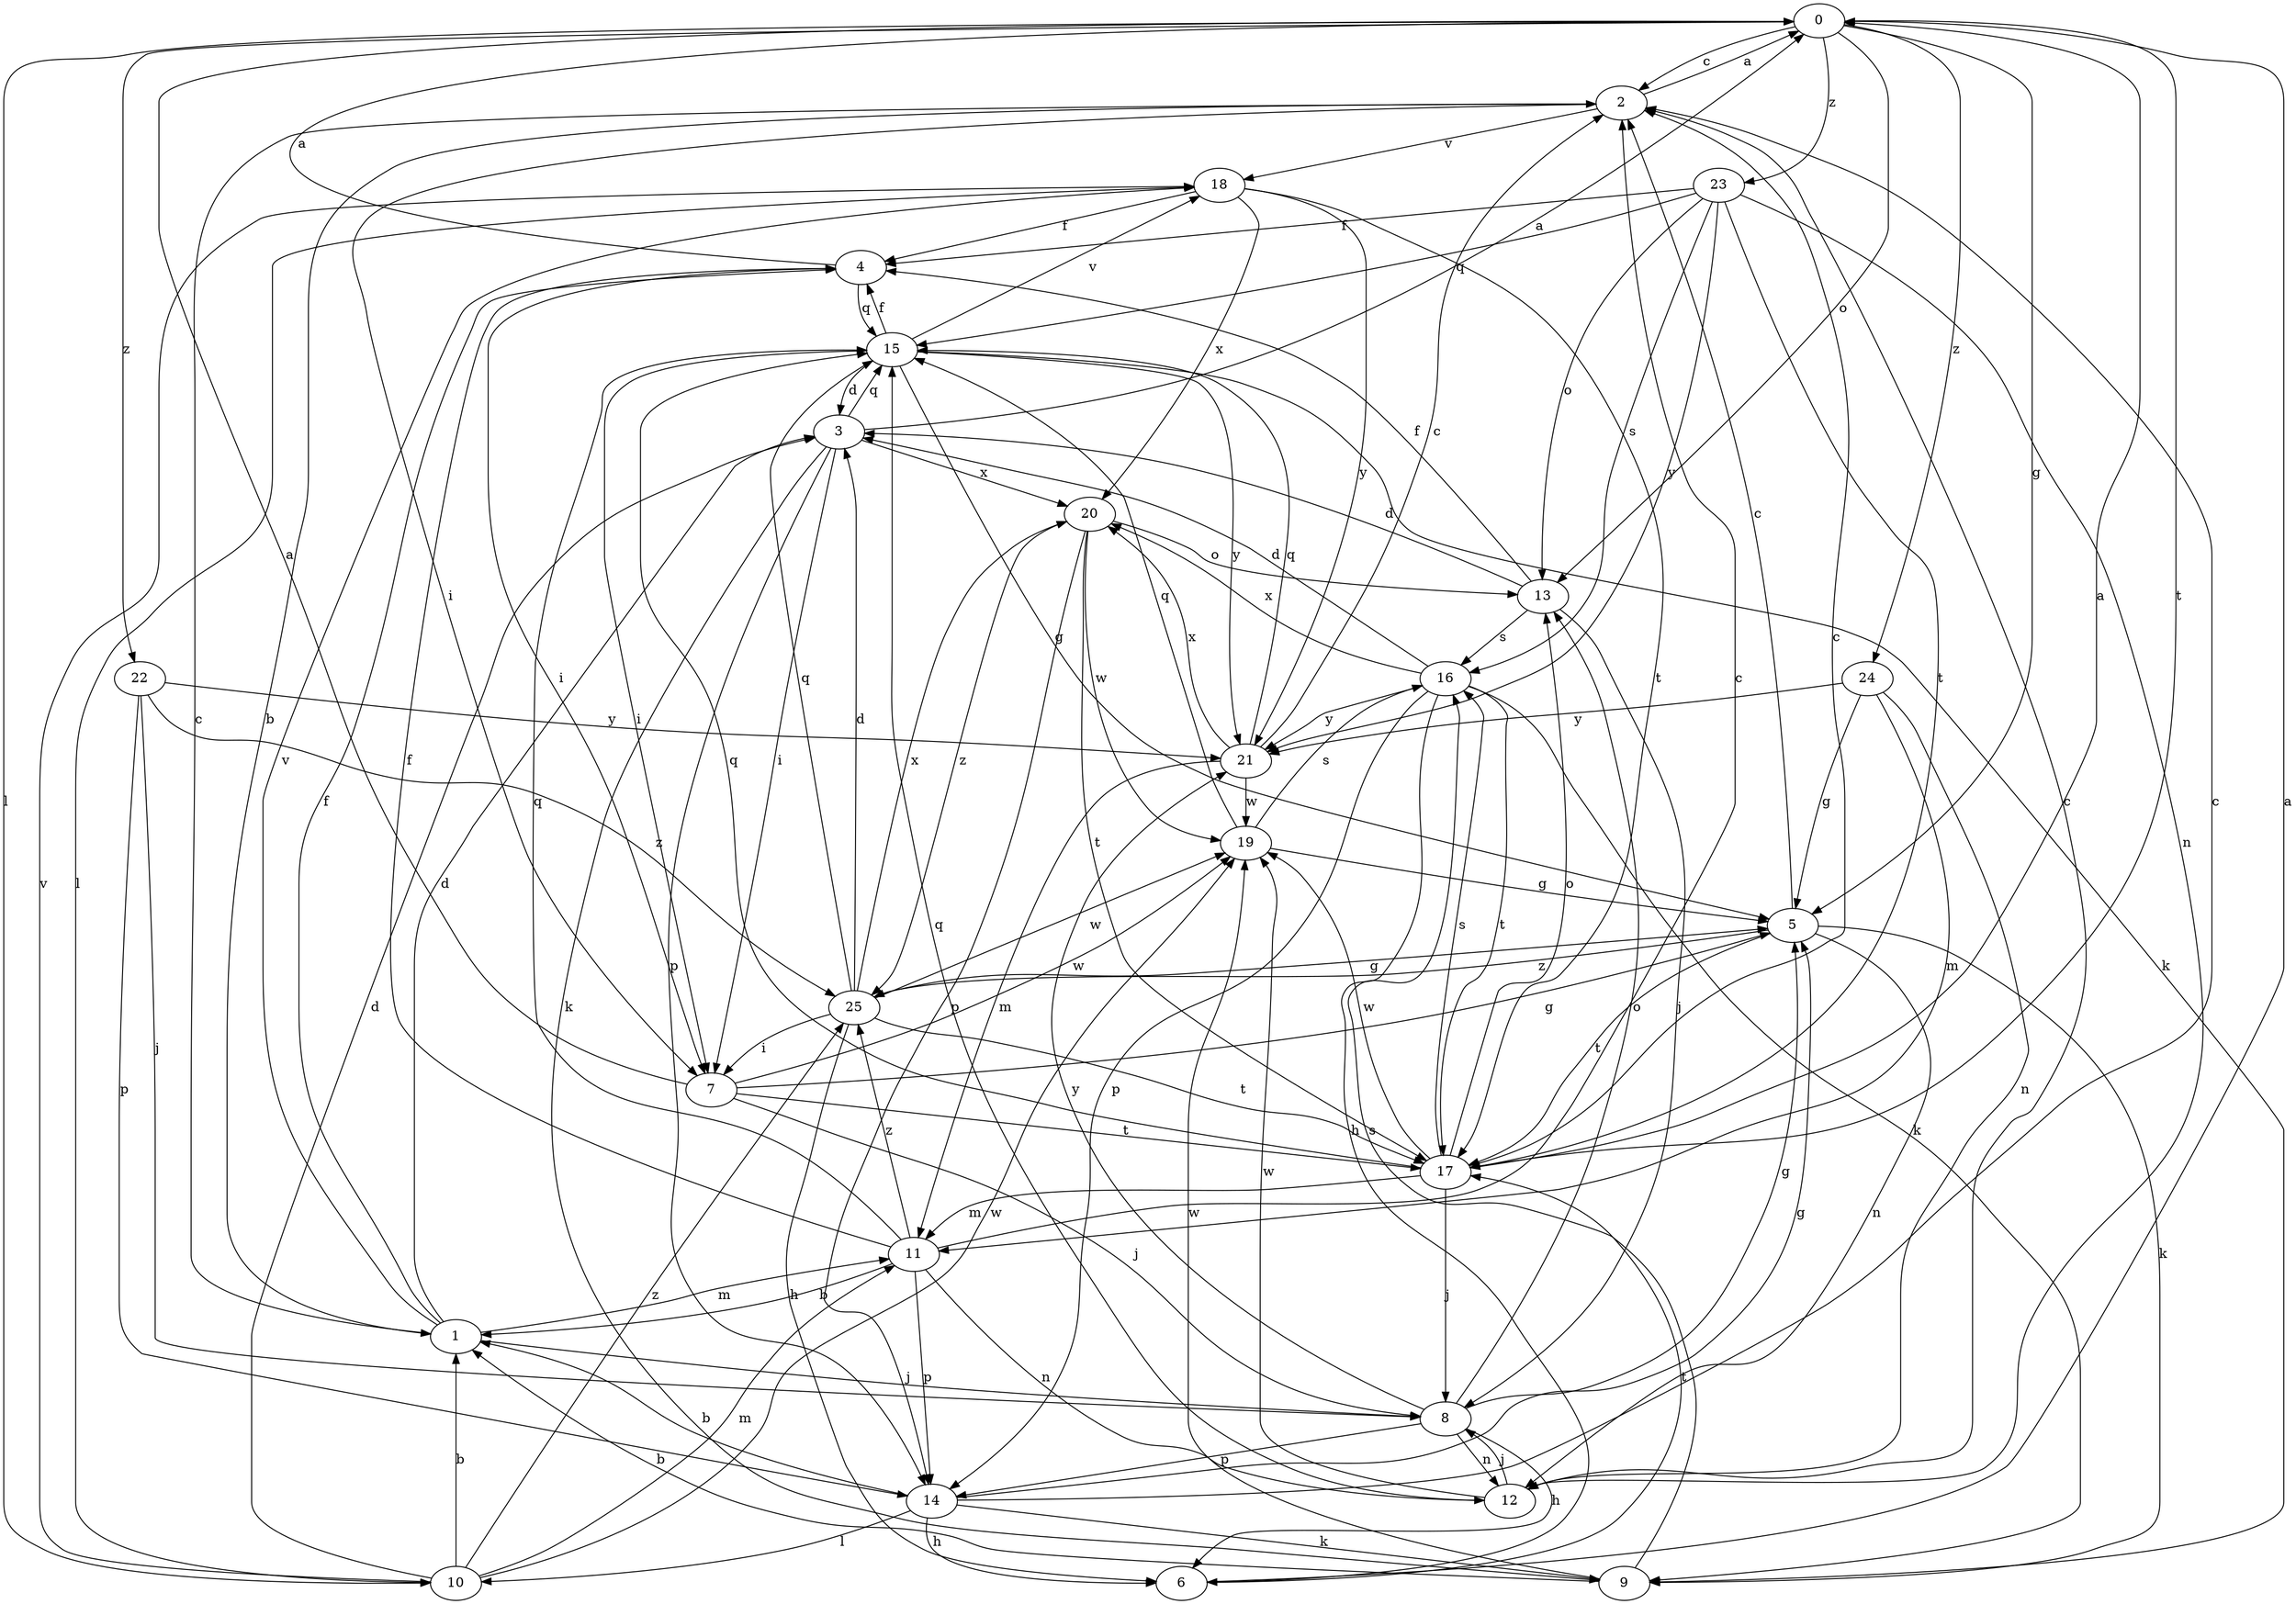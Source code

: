strict digraph  {
0;
1;
2;
3;
4;
5;
6;
7;
8;
9;
10;
11;
12;
13;
14;
15;
16;
17;
18;
19;
20;
21;
22;
23;
24;
25;
0 -> 2  [label=c];
0 -> 5  [label=g];
0 -> 10  [label=l];
0 -> 13  [label=o];
0 -> 17  [label=t];
0 -> 22  [label=z];
0 -> 23  [label=z];
0 -> 24  [label=z];
1 -> 2  [label=c];
1 -> 3  [label=d];
1 -> 4  [label=f];
1 -> 8  [label=j];
1 -> 11  [label=m];
1 -> 18  [label=v];
2 -> 0  [label=a];
2 -> 1  [label=b];
2 -> 7  [label=i];
2 -> 18  [label=v];
3 -> 0  [label=a];
3 -> 7  [label=i];
3 -> 9  [label=k];
3 -> 14  [label=p];
3 -> 15  [label=q];
3 -> 20  [label=x];
4 -> 0  [label=a];
4 -> 7  [label=i];
4 -> 15  [label=q];
5 -> 2  [label=c];
5 -> 9  [label=k];
5 -> 12  [label=n];
5 -> 17  [label=t];
5 -> 25  [label=z];
6 -> 0  [label=a];
6 -> 17  [label=t];
7 -> 0  [label=a];
7 -> 5  [label=g];
7 -> 8  [label=j];
7 -> 17  [label=t];
7 -> 19  [label=w];
8 -> 5  [label=g];
8 -> 6  [label=h];
8 -> 12  [label=n];
8 -> 13  [label=o];
8 -> 14  [label=p];
8 -> 21  [label=y];
9 -> 1  [label=b];
9 -> 16  [label=s];
9 -> 19  [label=w];
10 -> 1  [label=b];
10 -> 3  [label=d];
10 -> 11  [label=m];
10 -> 18  [label=v];
10 -> 19  [label=w];
10 -> 25  [label=z];
11 -> 1  [label=b];
11 -> 2  [label=c];
11 -> 4  [label=f];
11 -> 12  [label=n];
11 -> 14  [label=p];
11 -> 15  [label=q];
11 -> 25  [label=z];
12 -> 2  [label=c];
12 -> 8  [label=j];
12 -> 15  [label=q];
12 -> 19  [label=w];
13 -> 3  [label=d];
13 -> 4  [label=f];
13 -> 8  [label=j];
13 -> 16  [label=s];
14 -> 1  [label=b];
14 -> 2  [label=c];
14 -> 5  [label=g];
14 -> 6  [label=h];
14 -> 9  [label=k];
14 -> 10  [label=l];
15 -> 3  [label=d];
15 -> 4  [label=f];
15 -> 5  [label=g];
15 -> 7  [label=i];
15 -> 9  [label=k];
15 -> 18  [label=v];
15 -> 21  [label=y];
16 -> 3  [label=d];
16 -> 6  [label=h];
16 -> 9  [label=k];
16 -> 14  [label=p];
16 -> 17  [label=t];
16 -> 20  [label=x];
16 -> 21  [label=y];
17 -> 0  [label=a];
17 -> 2  [label=c];
17 -> 8  [label=j];
17 -> 11  [label=m];
17 -> 13  [label=o];
17 -> 15  [label=q];
17 -> 16  [label=s];
17 -> 19  [label=w];
18 -> 4  [label=f];
18 -> 10  [label=l];
18 -> 17  [label=t];
18 -> 20  [label=x];
18 -> 21  [label=y];
19 -> 5  [label=g];
19 -> 15  [label=q];
19 -> 16  [label=s];
20 -> 13  [label=o];
20 -> 14  [label=p];
20 -> 17  [label=t];
20 -> 19  [label=w];
20 -> 25  [label=z];
21 -> 2  [label=c];
21 -> 11  [label=m];
21 -> 15  [label=q];
21 -> 19  [label=w];
21 -> 20  [label=x];
22 -> 8  [label=j];
22 -> 14  [label=p];
22 -> 21  [label=y];
22 -> 25  [label=z];
23 -> 4  [label=f];
23 -> 12  [label=n];
23 -> 13  [label=o];
23 -> 15  [label=q];
23 -> 16  [label=s];
23 -> 17  [label=t];
23 -> 21  [label=y];
24 -> 5  [label=g];
24 -> 11  [label=m];
24 -> 12  [label=n];
24 -> 21  [label=y];
25 -> 3  [label=d];
25 -> 5  [label=g];
25 -> 6  [label=h];
25 -> 7  [label=i];
25 -> 15  [label=q];
25 -> 17  [label=t];
25 -> 19  [label=w];
25 -> 20  [label=x];
}
